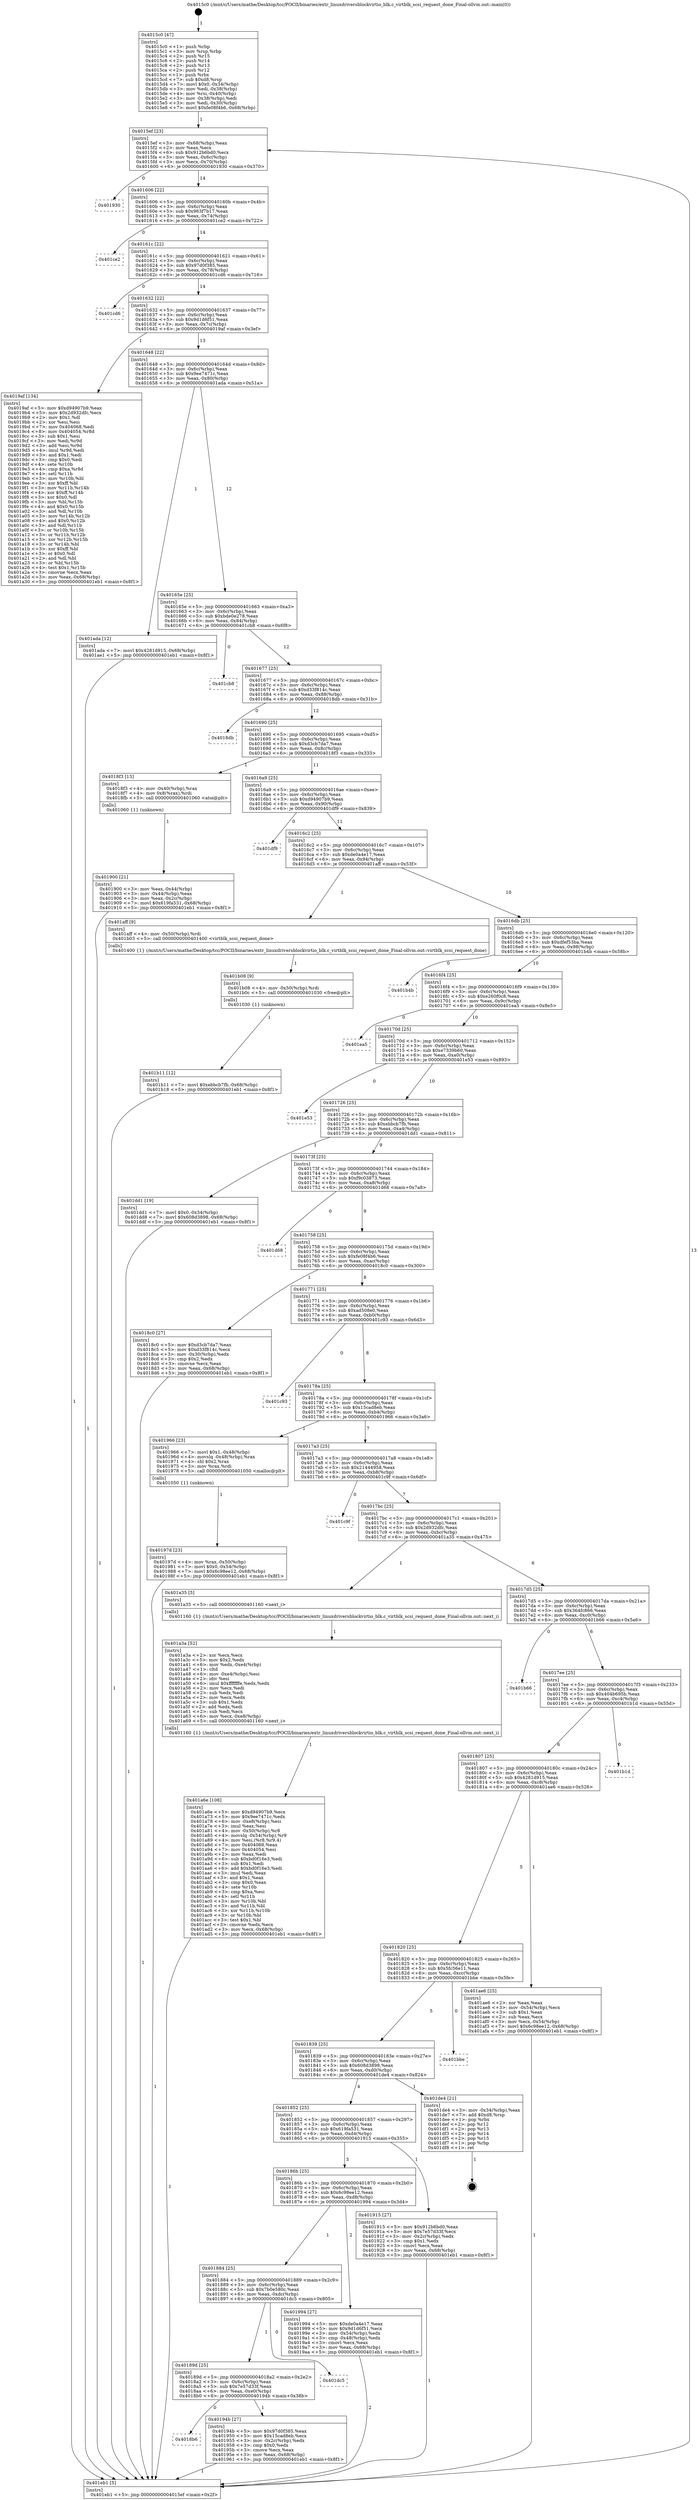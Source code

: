 digraph "0x4015c0" {
  label = "0x4015c0 (/mnt/c/Users/mathe/Desktop/tcc/POCII/binaries/extr_linuxdriversblockvirtio_blk.c_virtblk_scsi_request_done_Final-ollvm.out::main(0))"
  labelloc = "t"
  node[shape=record]

  Entry [label="",width=0.3,height=0.3,shape=circle,fillcolor=black,style=filled]
  "0x4015ef" [label="{
     0x4015ef [23]\l
     | [instrs]\l
     &nbsp;&nbsp;0x4015ef \<+3\>: mov -0x68(%rbp),%eax\l
     &nbsp;&nbsp;0x4015f2 \<+2\>: mov %eax,%ecx\l
     &nbsp;&nbsp;0x4015f4 \<+6\>: sub $0x912b6bd0,%ecx\l
     &nbsp;&nbsp;0x4015fa \<+3\>: mov %eax,-0x6c(%rbp)\l
     &nbsp;&nbsp;0x4015fd \<+3\>: mov %ecx,-0x70(%rbp)\l
     &nbsp;&nbsp;0x401600 \<+6\>: je 0000000000401930 \<main+0x370\>\l
  }"]
  "0x401930" [label="{
     0x401930\l
  }", style=dashed]
  "0x401606" [label="{
     0x401606 [22]\l
     | [instrs]\l
     &nbsp;&nbsp;0x401606 \<+5\>: jmp 000000000040160b \<main+0x4b\>\l
     &nbsp;&nbsp;0x40160b \<+3\>: mov -0x6c(%rbp),%eax\l
     &nbsp;&nbsp;0x40160e \<+5\>: sub $0x963f7b17,%eax\l
     &nbsp;&nbsp;0x401613 \<+3\>: mov %eax,-0x74(%rbp)\l
     &nbsp;&nbsp;0x401616 \<+6\>: je 0000000000401ce2 \<main+0x722\>\l
  }"]
  Exit [label="",width=0.3,height=0.3,shape=circle,fillcolor=black,style=filled,peripheries=2]
  "0x401ce2" [label="{
     0x401ce2\l
  }", style=dashed]
  "0x40161c" [label="{
     0x40161c [22]\l
     | [instrs]\l
     &nbsp;&nbsp;0x40161c \<+5\>: jmp 0000000000401621 \<main+0x61\>\l
     &nbsp;&nbsp;0x401621 \<+3\>: mov -0x6c(%rbp),%eax\l
     &nbsp;&nbsp;0x401624 \<+5\>: sub $0x97d0f385,%eax\l
     &nbsp;&nbsp;0x401629 \<+3\>: mov %eax,-0x78(%rbp)\l
     &nbsp;&nbsp;0x40162c \<+6\>: je 0000000000401cd6 \<main+0x716\>\l
  }"]
  "0x401b11" [label="{
     0x401b11 [12]\l
     | [instrs]\l
     &nbsp;&nbsp;0x401b11 \<+7\>: movl $0xebbcb7fb,-0x68(%rbp)\l
     &nbsp;&nbsp;0x401b18 \<+5\>: jmp 0000000000401eb1 \<main+0x8f1\>\l
  }"]
  "0x401cd6" [label="{
     0x401cd6\l
  }", style=dashed]
  "0x401632" [label="{
     0x401632 [22]\l
     | [instrs]\l
     &nbsp;&nbsp;0x401632 \<+5\>: jmp 0000000000401637 \<main+0x77\>\l
     &nbsp;&nbsp;0x401637 \<+3\>: mov -0x6c(%rbp),%eax\l
     &nbsp;&nbsp;0x40163a \<+5\>: sub $0x9d1d6f51,%eax\l
     &nbsp;&nbsp;0x40163f \<+3\>: mov %eax,-0x7c(%rbp)\l
     &nbsp;&nbsp;0x401642 \<+6\>: je 00000000004019af \<main+0x3ef\>\l
  }"]
  "0x401b08" [label="{
     0x401b08 [9]\l
     | [instrs]\l
     &nbsp;&nbsp;0x401b08 \<+4\>: mov -0x50(%rbp),%rdi\l
     &nbsp;&nbsp;0x401b0c \<+5\>: call 0000000000401030 \<free@plt\>\l
     | [calls]\l
     &nbsp;&nbsp;0x401030 \{1\} (unknown)\l
  }"]
  "0x4019af" [label="{
     0x4019af [134]\l
     | [instrs]\l
     &nbsp;&nbsp;0x4019af \<+5\>: mov $0xd94907b9,%eax\l
     &nbsp;&nbsp;0x4019b4 \<+5\>: mov $0x2d932dfc,%ecx\l
     &nbsp;&nbsp;0x4019b9 \<+2\>: mov $0x1,%dl\l
     &nbsp;&nbsp;0x4019bb \<+2\>: xor %esi,%esi\l
     &nbsp;&nbsp;0x4019bd \<+7\>: mov 0x404068,%edi\l
     &nbsp;&nbsp;0x4019c4 \<+8\>: mov 0x404054,%r8d\l
     &nbsp;&nbsp;0x4019cc \<+3\>: sub $0x1,%esi\l
     &nbsp;&nbsp;0x4019cf \<+3\>: mov %edi,%r9d\l
     &nbsp;&nbsp;0x4019d2 \<+3\>: add %esi,%r9d\l
     &nbsp;&nbsp;0x4019d5 \<+4\>: imul %r9d,%edi\l
     &nbsp;&nbsp;0x4019d9 \<+3\>: and $0x1,%edi\l
     &nbsp;&nbsp;0x4019dc \<+3\>: cmp $0x0,%edi\l
     &nbsp;&nbsp;0x4019df \<+4\>: sete %r10b\l
     &nbsp;&nbsp;0x4019e3 \<+4\>: cmp $0xa,%r8d\l
     &nbsp;&nbsp;0x4019e7 \<+4\>: setl %r11b\l
     &nbsp;&nbsp;0x4019eb \<+3\>: mov %r10b,%bl\l
     &nbsp;&nbsp;0x4019ee \<+3\>: xor $0xff,%bl\l
     &nbsp;&nbsp;0x4019f1 \<+3\>: mov %r11b,%r14b\l
     &nbsp;&nbsp;0x4019f4 \<+4\>: xor $0xff,%r14b\l
     &nbsp;&nbsp;0x4019f8 \<+3\>: xor $0x0,%dl\l
     &nbsp;&nbsp;0x4019fb \<+3\>: mov %bl,%r15b\l
     &nbsp;&nbsp;0x4019fe \<+4\>: and $0x0,%r15b\l
     &nbsp;&nbsp;0x401a02 \<+3\>: and %dl,%r10b\l
     &nbsp;&nbsp;0x401a05 \<+3\>: mov %r14b,%r12b\l
     &nbsp;&nbsp;0x401a08 \<+4\>: and $0x0,%r12b\l
     &nbsp;&nbsp;0x401a0c \<+3\>: and %dl,%r11b\l
     &nbsp;&nbsp;0x401a0f \<+3\>: or %r10b,%r15b\l
     &nbsp;&nbsp;0x401a12 \<+3\>: or %r11b,%r12b\l
     &nbsp;&nbsp;0x401a15 \<+3\>: xor %r12b,%r15b\l
     &nbsp;&nbsp;0x401a18 \<+3\>: or %r14b,%bl\l
     &nbsp;&nbsp;0x401a1b \<+3\>: xor $0xff,%bl\l
     &nbsp;&nbsp;0x401a1e \<+3\>: or $0x0,%dl\l
     &nbsp;&nbsp;0x401a21 \<+2\>: and %dl,%bl\l
     &nbsp;&nbsp;0x401a23 \<+3\>: or %bl,%r15b\l
     &nbsp;&nbsp;0x401a26 \<+4\>: test $0x1,%r15b\l
     &nbsp;&nbsp;0x401a2a \<+3\>: cmovne %ecx,%eax\l
     &nbsp;&nbsp;0x401a2d \<+3\>: mov %eax,-0x68(%rbp)\l
     &nbsp;&nbsp;0x401a30 \<+5\>: jmp 0000000000401eb1 \<main+0x8f1\>\l
  }"]
  "0x401648" [label="{
     0x401648 [22]\l
     | [instrs]\l
     &nbsp;&nbsp;0x401648 \<+5\>: jmp 000000000040164d \<main+0x8d\>\l
     &nbsp;&nbsp;0x40164d \<+3\>: mov -0x6c(%rbp),%eax\l
     &nbsp;&nbsp;0x401650 \<+5\>: sub $0x9ee7471c,%eax\l
     &nbsp;&nbsp;0x401655 \<+3\>: mov %eax,-0x80(%rbp)\l
     &nbsp;&nbsp;0x401658 \<+6\>: je 0000000000401ada \<main+0x51a\>\l
  }"]
  "0x401a6e" [label="{
     0x401a6e [108]\l
     | [instrs]\l
     &nbsp;&nbsp;0x401a6e \<+5\>: mov $0xd94907b9,%ecx\l
     &nbsp;&nbsp;0x401a73 \<+5\>: mov $0x9ee7471c,%edx\l
     &nbsp;&nbsp;0x401a78 \<+6\>: mov -0xe8(%rbp),%esi\l
     &nbsp;&nbsp;0x401a7e \<+3\>: imul %eax,%esi\l
     &nbsp;&nbsp;0x401a81 \<+4\>: mov -0x50(%rbp),%r8\l
     &nbsp;&nbsp;0x401a85 \<+4\>: movslq -0x54(%rbp),%r9\l
     &nbsp;&nbsp;0x401a89 \<+4\>: mov %esi,(%r8,%r9,4)\l
     &nbsp;&nbsp;0x401a8d \<+7\>: mov 0x404068,%eax\l
     &nbsp;&nbsp;0x401a94 \<+7\>: mov 0x404054,%esi\l
     &nbsp;&nbsp;0x401a9b \<+2\>: mov %eax,%edi\l
     &nbsp;&nbsp;0x401a9d \<+6\>: sub $0xbd0f16e3,%edi\l
     &nbsp;&nbsp;0x401aa3 \<+3\>: sub $0x1,%edi\l
     &nbsp;&nbsp;0x401aa6 \<+6\>: add $0xbd0f16e3,%edi\l
     &nbsp;&nbsp;0x401aac \<+3\>: imul %edi,%eax\l
     &nbsp;&nbsp;0x401aaf \<+3\>: and $0x1,%eax\l
     &nbsp;&nbsp;0x401ab2 \<+3\>: cmp $0x0,%eax\l
     &nbsp;&nbsp;0x401ab5 \<+4\>: sete %r10b\l
     &nbsp;&nbsp;0x401ab9 \<+3\>: cmp $0xa,%esi\l
     &nbsp;&nbsp;0x401abc \<+4\>: setl %r11b\l
     &nbsp;&nbsp;0x401ac0 \<+3\>: mov %r10b,%bl\l
     &nbsp;&nbsp;0x401ac3 \<+3\>: and %r11b,%bl\l
     &nbsp;&nbsp;0x401ac6 \<+3\>: xor %r11b,%r10b\l
     &nbsp;&nbsp;0x401ac9 \<+3\>: or %r10b,%bl\l
     &nbsp;&nbsp;0x401acc \<+3\>: test $0x1,%bl\l
     &nbsp;&nbsp;0x401acf \<+3\>: cmovne %edx,%ecx\l
     &nbsp;&nbsp;0x401ad2 \<+3\>: mov %ecx,-0x68(%rbp)\l
     &nbsp;&nbsp;0x401ad5 \<+5\>: jmp 0000000000401eb1 \<main+0x8f1\>\l
  }"]
  "0x401ada" [label="{
     0x401ada [12]\l
     | [instrs]\l
     &nbsp;&nbsp;0x401ada \<+7\>: movl $0x4281d915,-0x68(%rbp)\l
     &nbsp;&nbsp;0x401ae1 \<+5\>: jmp 0000000000401eb1 \<main+0x8f1\>\l
  }"]
  "0x40165e" [label="{
     0x40165e [25]\l
     | [instrs]\l
     &nbsp;&nbsp;0x40165e \<+5\>: jmp 0000000000401663 \<main+0xa3\>\l
     &nbsp;&nbsp;0x401663 \<+3\>: mov -0x6c(%rbp),%eax\l
     &nbsp;&nbsp;0x401666 \<+5\>: sub $0xbde0e278,%eax\l
     &nbsp;&nbsp;0x40166b \<+6\>: mov %eax,-0x84(%rbp)\l
     &nbsp;&nbsp;0x401671 \<+6\>: je 0000000000401cb8 \<main+0x6f8\>\l
  }"]
  "0x401a3a" [label="{
     0x401a3a [52]\l
     | [instrs]\l
     &nbsp;&nbsp;0x401a3a \<+2\>: xor %ecx,%ecx\l
     &nbsp;&nbsp;0x401a3c \<+5\>: mov $0x2,%edx\l
     &nbsp;&nbsp;0x401a41 \<+6\>: mov %edx,-0xe4(%rbp)\l
     &nbsp;&nbsp;0x401a47 \<+1\>: cltd\l
     &nbsp;&nbsp;0x401a48 \<+6\>: mov -0xe4(%rbp),%esi\l
     &nbsp;&nbsp;0x401a4e \<+2\>: idiv %esi\l
     &nbsp;&nbsp;0x401a50 \<+6\>: imul $0xfffffffe,%edx,%edx\l
     &nbsp;&nbsp;0x401a56 \<+2\>: mov %ecx,%edi\l
     &nbsp;&nbsp;0x401a58 \<+2\>: sub %edx,%edi\l
     &nbsp;&nbsp;0x401a5a \<+2\>: mov %ecx,%edx\l
     &nbsp;&nbsp;0x401a5c \<+3\>: sub $0x1,%edx\l
     &nbsp;&nbsp;0x401a5f \<+2\>: add %edx,%edi\l
     &nbsp;&nbsp;0x401a61 \<+2\>: sub %edi,%ecx\l
     &nbsp;&nbsp;0x401a63 \<+6\>: mov %ecx,-0xe8(%rbp)\l
     &nbsp;&nbsp;0x401a69 \<+5\>: call 0000000000401160 \<next_i\>\l
     | [calls]\l
     &nbsp;&nbsp;0x401160 \{1\} (/mnt/c/Users/mathe/Desktop/tcc/POCII/binaries/extr_linuxdriversblockvirtio_blk.c_virtblk_scsi_request_done_Final-ollvm.out::next_i)\l
  }"]
  "0x401cb8" [label="{
     0x401cb8\l
  }", style=dashed]
  "0x401677" [label="{
     0x401677 [25]\l
     | [instrs]\l
     &nbsp;&nbsp;0x401677 \<+5\>: jmp 000000000040167c \<main+0xbc\>\l
     &nbsp;&nbsp;0x40167c \<+3\>: mov -0x6c(%rbp),%eax\l
     &nbsp;&nbsp;0x40167f \<+5\>: sub $0xd33f814c,%eax\l
     &nbsp;&nbsp;0x401684 \<+6\>: mov %eax,-0x88(%rbp)\l
     &nbsp;&nbsp;0x40168a \<+6\>: je 00000000004018db \<main+0x31b\>\l
  }"]
  "0x40197d" [label="{
     0x40197d [23]\l
     | [instrs]\l
     &nbsp;&nbsp;0x40197d \<+4\>: mov %rax,-0x50(%rbp)\l
     &nbsp;&nbsp;0x401981 \<+7\>: movl $0x0,-0x54(%rbp)\l
     &nbsp;&nbsp;0x401988 \<+7\>: movl $0x6c98ee12,-0x68(%rbp)\l
     &nbsp;&nbsp;0x40198f \<+5\>: jmp 0000000000401eb1 \<main+0x8f1\>\l
  }"]
  "0x4018db" [label="{
     0x4018db\l
  }", style=dashed]
  "0x401690" [label="{
     0x401690 [25]\l
     | [instrs]\l
     &nbsp;&nbsp;0x401690 \<+5\>: jmp 0000000000401695 \<main+0xd5\>\l
     &nbsp;&nbsp;0x401695 \<+3\>: mov -0x6c(%rbp),%eax\l
     &nbsp;&nbsp;0x401698 \<+5\>: sub $0xd3cb7da7,%eax\l
     &nbsp;&nbsp;0x40169d \<+6\>: mov %eax,-0x8c(%rbp)\l
     &nbsp;&nbsp;0x4016a3 \<+6\>: je 00000000004018f3 \<main+0x333\>\l
  }"]
  "0x4018b6" [label="{
     0x4018b6\l
  }", style=dashed]
  "0x4018f3" [label="{
     0x4018f3 [13]\l
     | [instrs]\l
     &nbsp;&nbsp;0x4018f3 \<+4\>: mov -0x40(%rbp),%rax\l
     &nbsp;&nbsp;0x4018f7 \<+4\>: mov 0x8(%rax),%rdi\l
     &nbsp;&nbsp;0x4018fb \<+5\>: call 0000000000401060 \<atoi@plt\>\l
     | [calls]\l
     &nbsp;&nbsp;0x401060 \{1\} (unknown)\l
  }"]
  "0x4016a9" [label="{
     0x4016a9 [25]\l
     | [instrs]\l
     &nbsp;&nbsp;0x4016a9 \<+5\>: jmp 00000000004016ae \<main+0xee\>\l
     &nbsp;&nbsp;0x4016ae \<+3\>: mov -0x6c(%rbp),%eax\l
     &nbsp;&nbsp;0x4016b1 \<+5\>: sub $0xd94907b9,%eax\l
     &nbsp;&nbsp;0x4016b6 \<+6\>: mov %eax,-0x90(%rbp)\l
     &nbsp;&nbsp;0x4016bc \<+6\>: je 0000000000401df9 \<main+0x839\>\l
  }"]
  "0x40194b" [label="{
     0x40194b [27]\l
     | [instrs]\l
     &nbsp;&nbsp;0x40194b \<+5\>: mov $0x97d0f385,%eax\l
     &nbsp;&nbsp;0x401950 \<+5\>: mov $0x15cad8eb,%ecx\l
     &nbsp;&nbsp;0x401955 \<+3\>: mov -0x2c(%rbp),%edx\l
     &nbsp;&nbsp;0x401958 \<+3\>: cmp $0x0,%edx\l
     &nbsp;&nbsp;0x40195b \<+3\>: cmove %ecx,%eax\l
     &nbsp;&nbsp;0x40195e \<+3\>: mov %eax,-0x68(%rbp)\l
     &nbsp;&nbsp;0x401961 \<+5\>: jmp 0000000000401eb1 \<main+0x8f1\>\l
  }"]
  "0x401df9" [label="{
     0x401df9\l
  }", style=dashed]
  "0x4016c2" [label="{
     0x4016c2 [25]\l
     | [instrs]\l
     &nbsp;&nbsp;0x4016c2 \<+5\>: jmp 00000000004016c7 \<main+0x107\>\l
     &nbsp;&nbsp;0x4016c7 \<+3\>: mov -0x6c(%rbp),%eax\l
     &nbsp;&nbsp;0x4016ca \<+5\>: sub $0xde0a4e17,%eax\l
     &nbsp;&nbsp;0x4016cf \<+6\>: mov %eax,-0x94(%rbp)\l
     &nbsp;&nbsp;0x4016d5 \<+6\>: je 0000000000401aff \<main+0x53f\>\l
  }"]
  "0x40189d" [label="{
     0x40189d [25]\l
     | [instrs]\l
     &nbsp;&nbsp;0x40189d \<+5\>: jmp 00000000004018a2 \<main+0x2e2\>\l
     &nbsp;&nbsp;0x4018a2 \<+3\>: mov -0x6c(%rbp),%eax\l
     &nbsp;&nbsp;0x4018a5 \<+5\>: sub $0x7e57d33f,%eax\l
     &nbsp;&nbsp;0x4018aa \<+6\>: mov %eax,-0xe0(%rbp)\l
     &nbsp;&nbsp;0x4018b0 \<+6\>: je 000000000040194b \<main+0x38b\>\l
  }"]
  "0x401aff" [label="{
     0x401aff [9]\l
     | [instrs]\l
     &nbsp;&nbsp;0x401aff \<+4\>: mov -0x50(%rbp),%rdi\l
     &nbsp;&nbsp;0x401b03 \<+5\>: call 0000000000401400 \<virtblk_scsi_request_done\>\l
     | [calls]\l
     &nbsp;&nbsp;0x401400 \{1\} (/mnt/c/Users/mathe/Desktop/tcc/POCII/binaries/extr_linuxdriversblockvirtio_blk.c_virtblk_scsi_request_done_Final-ollvm.out::virtblk_scsi_request_done)\l
  }"]
  "0x4016db" [label="{
     0x4016db [25]\l
     | [instrs]\l
     &nbsp;&nbsp;0x4016db \<+5\>: jmp 00000000004016e0 \<main+0x120\>\l
     &nbsp;&nbsp;0x4016e0 \<+3\>: mov -0x6c(%rbp),%eax\l
     &nbsp;&nbsp;0x4016e3 \<+5\>: sub $0xdfef53ba,%eax\l
     &nbsp;&nbsp;0x4016e8 \<+6\>: mov %eax,-0x98(%rbp)\l
     &nbsp;&nbsp;0x4016ee \<+6\>: je 0000000000401b4b \<main+0x58b\>\l
  }"]
  "0x401dc5" [label="{
     0x401dc5\l
  }", style=dashed]
  "0x401b4b" [label="{
     0x401b4b\l
  }", style=dashed]
  "0x4016f4" [label="{
     0x4016f4 [25]\l
     | [instrs]\l
     &nbsp;&nbsp;0x4016f4 \<+5\>: jmp 00000000004016f9 \<main+0x139\>\l
     &nbsp;&nbsp;0x4016f9 \<+3\>: mov -0x6c(%rbp),%eax\l
     &nbsp;&nbsp;0x4016fc \<+5\>: sub $0xe260f0c8,%eax\l
     &nbsp;&nbsp;0x401701 \<+6\>: mov %eax,-0x9c(%rbp)\l
     &nbsp;&nbsp;0x401707 \<+6\>: je 0000000000401ea5 \<main+0x8e5\>\l
  }"]
  "0x401884" [label="{
     0x401884 [25]\l
     | [instrs]\l
     &nbsp;&nbsp;0x401884 \<+5\>: jmp 0000000000401889 \<main+0x2c9\>\l
     &nbsp;&nbsp;0x401889 \<+3\>: mov -0x6c(%rbp),%eax\l
     &nbsp;&nbsp;0x40188c \<+5\>: sub $0x7b0e580c,%eax\l
     &nbsp;&nbsp;0x401891 \<+6\>: mov %eax,-0xdc(%rbp)\l
     &nbsp;&nbsp;0x401897 \<+6\>: je 0000000000401dc5 \<main+0x805\>\l
  }"]
  "0x401ea5" [label="{
     0x401ea5\l
  }", style=dashed]
  "0x40170d" [label="{
     0x40170d [25]\l
     | [instrs]\l
     &nbsp;&nbsp;0x40170d \<+5\>: jmp 0000000000401712 \<main+0x152\>\l
     &nbsp;&nbsp;0x401712 \<+3\>: mov -0x6c(%rbp),%eax\l
     &nbsp;&nbsp;0x401715 \<+5\>: sub $0xe7339b60,%eax\l
     &nbsp;&nbsp;0x40171a \<+6\>: mov %eax,-0xa0(%rbp)\l
     &nbsp;&nbsp;0x401720 \<+6\>: je 0000000000401e53 \<main+0x893\>\l
  }"]
  "0x401994" [label="{
     0x401994 [27]\l
     | [instrs]\l
     &nbsp;&nbsp;0x401994 \<+5\>: mov $0xde0a4e17,%eax\l
     &nbsp;&nbsp;0x401999 \<+5\>: mov $0x9d1d6f51,%ecx\l
     &nbsp;&nbsp;0x40199e \<+3\>: mov -0x54(%rbp),%edx\l
     &nbsp;&nbsp;0x4019a1 \<+3\>: cmp -0x48(%rbp),%edx\l
     &nbsp;&nbsp;0x4019a4 \<+3\>: cmovl %ecx,%eax\l
     &nbsp;&nbsp;0x4019a7 \<+3\>: mov %eax,-0x68(%rbp)\l
     &nbsp;&nbsp;0x4019aa \<+5\>: jmp 0000000000401eb1 \<main+0x8f1\>\l
  }"]
  "0x401e53" [label="{
     0x401e53\l
  }", style=dashed]
  "0x401726" [label="{
     0x401726 [25]\l
     | [instrs]\l
     &nbsp;&nbsp;0x401726 \<+5\>: jmp 000000000040172b \<main+0x16b\>\l
     &nbsp;&nbsp;0x40172b \<+3\>: mov -0x6c(%rbp),%eax\l
     &nbsp;&nbsp;0x40172e \<+5\>: sub $0xebbcb7fb,%eax\l
     &nbsp;&nbsp;0x401733 \<+6\>: mov %eax,-0xa4(%rbp)\l
     &nbsp;&nbsp;0x401739 \<+6\>: je 0000000000401dd1 \<main+0x811\>\l
  }"]
  "0x40186b" [label="{
     0x40186b [25]\l
     | [instrs]\l
     &nbsp;&nbsp;0x40186b \<+5\>: jmp 0000000000401870 \<main+0x2b0\>\l
     &nbsp;&nbsp;0x401870 \<+3\>: mov -0x6c(%rbp),%eax\l
     &nbsp;&nbsp;0x401873 \<+5\>: sub $0x6c98ee12,%eax\l
     &nbsp;&nbsp;0x401878 \<+6\>: mov %eax,-0xd8(%rbp)\l
     &nbsp;&nbsp;0x40187e \<+6\>: je 0000000000401994 \<main+0x3d4\>\l
  }"]
  "0x401dd1" [label="{
     0x401dd1 [19]\l
     | [instrs]\l
     &nbsp;&nbsp;0x401dd1 \<+7\>: movl $0x0,-0x34(%rbp)\l
     &nbsp;&nbsp;0x401dd8 \<+7\>: movl $0x608d3898,-0x68(%rbp)\l
     &nbsp;&nbsp;0x401ddf \<+5\>: jmp 0000000000401eb1 \<main+0x8f1\>\l
  }"]
  "0x40173f" [label="{
     0x40173f [25]\l
     | [instrs]\l
     &nbsp;&nbsp;0x40173f \<+5\>: jmp 0000000000401744 \<main+0x184\>\l
     &nbsp;&nbsp;0x401744 \<+3\>: mov -0x6c(%rbp),%eax\l
     &nbsp;&nbsp;0x401747 \<+5\>: sub $0xf9c03873,%eax\l
     &nbsp;&nbsp;0x40174c \<+6\>: mov %eax,-0xa8(%rbp)\l
     &nbsp;&nbsp;0x401752 \<+6\>: je 0000000000401d68 \<main+0x7a8\>\l
  }"]
  "0x401915" [label="{
     0x401915 [27]\l
     | [instrs]\l
     &nbsp;&nbsp;0x401915 \<+5\>: mov $0x912b6bd0,%eax\l
     &nbsp;&nbsp;0x40191a \<+5\>: mov $0x7e57d33f,%ecx\l
     &nbsp;&nbsp;0x40191f \<+3\>: mov -0x2c(%rbp),%edx\l
     &nbsp;&nbsp;0x401922 \<+3\>: cmp $0x1,%edx\l
     &nbsp;&nbsp;0x401925 \<+3\>: cmovl %ecx,%eax\l
     &nbsp;&nbsp;0x401928 \<+3\>: mov %eax,-0x68(%rbp)\l
     &nbsp;&nbsp;0x40192b \<+5\>: jmp 0000000000401eb1 \<main+0x8f1\>\l
  }"]
  "0x401d68" [label="{
     0x401d68\l
  }", style=dashed]
  "0x401758" [label="{
     0x401758 [25]\l
     | [instrs]\l
     &nbsp;&nbsp;0x401758 \<+5\>: jmp 000000000040175d \<main+0x19d\>\l
     &nbsp;&nbsp;0x40175d \<+3\>: mov -0x6c(%rbp),%eax\l
     &nbsp;&nbsp;0x401760 \<+5\>: sub $0xfe08f4b6,%eax\l
     &nbsp;&nbsp;0x401765 \<+6\>: mov %eax,-0xac(%rbp)\l
     &nbsp;&nbsp;0x40176b \<+6\>: je 00000000004018c0 \<main+0x300\>\l
  }"]
  "0x401852" [label="{
     0x401852 [25]\l
     | [instrs]\l
     &nbsp;&nbsp;0x401852 \<+5\>: jmp 0000000000401857 \<main+0x297\>\l
     &nbsp;&nbsp;0x401857 \<+3\>: mov -0x6c(%rbp),%eax\l
     &nbsp;&nbsp;0x40185a \<+5\>: sub $0x619fa531,%eax\l
     &nbsp;&nbsp;0x40185f \<+6\>: mov %eax,-0xd4(%rbp)\l
     &nbsp;&nbsp;0x401865 \<+6\>: je 0000000000401915 \<main+0x355\>\l
  }"]
  "0x4018c0" [label="{
     0x4018c0 [27]\l
     | [instrs]\l
     &nbsp;&nbsp;0x4018c0 \<+5\>: mov $0xd3cb7da7,%eax\l
     &nbsp;&nbsp;0x4018c5 \<+5\>: mov $0xd33f814c,%ecx\l
     &nbsp;&nbsp;0x4018ca \<+3\>: mov -0x30(%rbp),%edx\l
     &nbsp;&nbsp;0x4018cd \<+3\>: cmp $0x2,%edx\l
     &nbsp;&nbsp;0x4018d0 \<+3\>: cmovne %ecx,%eax\l
     &nbsp;&nbsp;0x4018d3 \<+3\>: mov %eax,-0x68(%rbp)\l
     &nbsp;&nbsp;0x4018d6 \<+5\>: jmp 0000000000401eb1 \<main+0x8f1\>\l
  }"]
  "0x401771" [label="{
     0x401771 [25]\l
     | [instrs]\l
     &nbsp;&nbsp;0x401771 \<+5\>: jmp 0000000000401776 \<main+0x1b6\>\l
     &nbsp;&nbsp;0x401776 \<+3\>: mov -0x6c(%rbp),%eax\l
     &nbsp;&nbsp;0x401779 \<+5\>: sub $0xad508e0,%eax\l
     &nbsp;&nbsp;0x40177e \<+6\>: mov %eax,-0xb0(%rbp)\l
     &nbsp;&nbsp;0x401784 \<+6\>: je 0000000000401c93 \<main+0x6d3\>\l
  }"]
  "0x401eb1" [label="{
     0x401eb1 [5]\l
     | [instrs]\l
     &nbsp;&nbsp;0x401eb1 \<+5\>: jmp 00000000004015ef \<main+0x2f\>\l
  }"]
  "0x4015c0" [label="{
     0x4015c0 [47]\l
     | [instrs]\l
     &nbsp;&nbsp;0x4015c0 \<+1\>: push %rbp\l
     &nbsp;&nbsp;0x4015c1 \<+3\>: mov %rsp,%rbp\l
     &nbsp;&nbsp;0x4015c4 \<+2\>: push %r15\l
     &nbsp;&nbsp;0x4015c6 \<+2\>: push %r14\l
     &nbsp;&nbsp;0x4015c8 \<+2\>: push %r13\l
     &nbsp;&nbsp;0x4015ca \<+2\>: push %r12\l
     &nbsp;&nbsp;0x4015cc \<+1\>: push %rbx\l
     &nbsp;&nbsp;0x4015cd \<+7\>: sub $0xd8,%rsp\l
     &nbsp;&nbsp;0x4015d4 \<+7\>: movl $0x0,-0x34(%rbp)\l
     &nbsp;&nbsp;0x4015db \<+3\>: mov %edi,-0x38(%rbp)\l
     &nbsp;&nbsp;0x4015de \<+4\>: mov %rsi,-0x40(%rbp)\l
     &nbsp;&nbsp;0x4015e2 \<+3\>: mov -0x38(%rbp),%edi\l
     &nbsp;&nbsp;0x4015e5 \<+3\>: mov %edi,-0x30(%rbp)\l
     &nbsp;&nbsp;0x4015e8 \<+7\>: movl $0xfe08f4b6,-0x68(%rbp)\l
  }"]
  "0x401900" [label="{
     0x401900 [21]\l
     | [instrs]\l
     &nbsp;&nbsp;0x401900 \<+3\>: mov %eax,-0x44(%rbp)\l
     &nbsp;&nbsp;0x401903 \<+3\>: mov -0x44(%rbp),%eax\l
     &nbsp;&nbsp;0x401906 \<+3\>: mov %eax,-0x2c(%rbp)\l
     &nbsp;&nbsp;0x401909 \<+7\>: movl $0x619fa531,-0x68(%rbp)\l
     &nbsp;&nbsp;0x401910 \<+5\>: jmp 0000000000401eb1 \<main+0x8f1\>\l
  }"]
  "0x401de4" [label="{
     0x401de4 [21]\l
     | [instrs]\l
     &nbsp;&nbsp;0x401de4 \<+3\>: mov -0x34(%rbp),%eax\l
     &nbsp;&nbsp;0x401de7 \<+7\>: add $0xd8,%rsp\l
     &nbsp;&nbsp;0x401dee \<+1\>: pop %rbx\l
     &nbsp;&nbsp;0x401def \<+2\>: pop %r12\l
     &nbsp;&nbsp;0x401df1 \<+2\>: pop %r13\l
     &nbsp;&nbsp;0x401df3 \<+2\>: pop %r14\l
     &nbsp;&nbsp;0x401df5 \<+2\>: pop %r15\l
     &nbsp;&nbsp;0x401df7 \<+1\>: pop %rbp\l
     &nbsp;&nbsp;0x401df8 \<+1\>: ret\l
  }"]
  "0x401c93" [label="{
     0x401c93\l
  }", style=dashed]
  "0x40178a" [label="{
     0x40178a [25]\l
     | [instrs]\l
     &nbsp;&nbsp;0x40178a \<+5\>: jmp 000000000040178f \<main+0x1cf\>\l
     &nbsp;&nbsp;0x40178f \<+3\>: mov -0x6c(%rbp),%eax\l
     &nbsp;&nbsp;0x401792 \<+5\>: sub $0x15cad8eb,%eax\l
     &nbsp;&nbsp;0x401797 \<+6\>: mov %eax,-0xb4(%rbp)\l
     &nbsp;&nbsp;0x40179d \<+6\>: je 0000000000401966 \<main+0x3a6\>\l
  }"]
  "0x401839" [label="{
     0x401839 [25]\l
     | [instrs]\l
     &nbsp;&nbsp;0x401839 \<+5\>: jmp 000000000040183e \<main+0x27e\>\l
     &nbsp;&nbsp;0x40183e \<+3\>: mov -0x6c(%rbp),%eax\l
     &nbsp;&nbsp;0x401841 \<+5\>: sub $0x608d3898,%eax\l
     &nbsp;&nbsp;0x401846 \<+6\>: mov %eax,-0xd0(%rbp)\l
     &nbsp;&nbsp;0x40184c \<+6\>: je 0000000000401de4 \<main+0x824\>\l
  }"]
  "0x401966" [label="{
     0x401966 [23]\l
     | [instrs]\l
     &nbsp;&nbsp;0x401966 \<+7\>: movl $0x1,-0x48(%rbp)\l
     &nbsp;&nbsp;0x40196d \<+4\>: movslq -0x48(%rbp),%rax\l
     &nbsp;&nbsp;0x401971 \<+4\>: shl $0x2,%rax\l
     &nbsp;&nbsp;0x401975 \<+3\>: mov %rax,%rdi\l
     &nbsp;&nbsp;0x401978 \<+5\>: call 0000000000401050 \<malloc@plt\>\l
     | [calls]\l
     &nbsp;&nbsp;0x401050 \{1\} (unknown)\l
  }"]
  "0x4017a3" [label="{
     0x4017a3 [25]\l
     | [instrs]\l
     &nbsp;&nbsp;0x4017a3 \<+5\>: jmp 00000000004017a8 \<main+0x1e8\>\l
     &nbsp;&nbsp;0x4017a8 \<+3\>: mov -0x6c(%rbp),%eax\l
     &nbsp;&nbsp;0x4017ab \<+5\>: sub $0x21444958,%eax\l
     &nbsp;&nbsp;0x4017b0 \<+6\>: mov %eax,-0xb8(%rbp)\l
     &nbsp;&nbsp;0x4017b6 \<+6\>: je 0000000000401c9f \<main+0x6df\>\l
  }"]
  "0x401bbe" [label="{
     0x401bbe\l
  }", style=dashed]
  "0x401c9f" [label="{
     0x401c9f\l
  }", style=dashed]
  "0x4017bc" [label="{
     0x4017bc [25]\l
     | [instrs]\l
     &nbsp;&nbsp;0x4017bc \<+5\>: jmp 00000000004017c1 \<main+0x201\>\l
     &nbsp;&nbsp;0x4017c1 \<+3\>: mov -0x6c(%rbp),%eax\l
     &nbsp;&nbsp;0x4017c4 \<+5\>: sub $0x2d932dfc,%eax\l
     &nbsp;&nbsp;0x4017c9 \<+6\>: mov %eax,-0xbc(%rbp)\l
     &nbsp;&nbsp;0x4017cf \<+6\>: je 0000000000401a35 \<main+0x475\>\l
  }"]
  "0x401820" [label="{
     0x401820 [25]\l
     | [instrs]\l
     &nbsp;&nbsp;0x401820 \<+5\>: jmp 0000000000401825 \<main+0x265\>\l
     &nbsp;&nbsp;0x401825 \<+3\>: mov -0x6c(%rbp),%eax\l
     &nbsp;&nbsp;0x401828 \<+5\>: sub $0x5fc56e11,%eax\l
     &nbsp;&nbsp;0x40182d \<+6\>: mov %eax,-0xcc(%rbp)\l
     &nbsp;&nbsp;0x401833 \<+6\>: je 0000000000401bbe \<main+0x5fe\>\l
  }"]
  "0x401a35" [label="{
     0x401a35 [5]\l
     | [instrs]\l
     &nbsp;&nbsp;0x401a35 \<+5\>: call 0000000000401160 \<next_i\>\l
     | [calls]\l
     &nbsp;&nbsp;0x401160 \{1\} (/mnt/c/Users/mathe/Desktop/tcc/POCII/binaries/extr_linuxdriversblockvirtio_blk.c_virtblk_scsi_request_done_Final-ollvm.out::next_i)\l
  }"]
  "0x4017d5" [label="{
     0x4017d5 [25]\l
     | [instrs]\l
     &nbsp;&nbsp;0x4017d5 \<+5\>: jmp 00000000004017da \<main+0x21a\>\l
     &nbsp;&nbsp;0x4017da \<+3\>: mov -0x6c(%rbp),%eax\l
     &nbsp;&nbsp;0x4017dd \<+5\>: sub $0x364fc866,%eax\l
     &nbsp;&nbsp;0x4017e2 \<+6\>: mov %eax,-0xc0(%rbp)\l
     &nbsp;&nbsp;0x4017e8 \<+6\>: je 0000000000401b66 \<main+0x5a6\>\l
  }"]
  "0x401ae6" [label="{
     0x401ae6 [25]\l
     | [instrs]\l
     &nbsp;&nbsp;0x401ae6 \<+2\>: xor %eax,%eax\l
     &nbsp;&nbsp;0x401ae8 \<+3\>: mov -0x54(%rbp),%ecx\l
     &nbsp;&nbsp;0x401aeb \<+3\>: sub $0x1,%eax\l
     &nbsp;&nbsp;0x401aee \<+2\>: sub %eax,%ecx\l
     &nbsp;&nbsp;0x401af0 \<+3\>: mov %ecx,-0x54(%rbp)\l
     &nbsp;&nbsp;0x401af3 \<+7\>: movl $0x6c98ee12,-0x68(%rbp)\l
     &nbsp;&nbsp;0x401afa \<+5\>: jmp 0000000000401eb1 \<main+0x8f1\>\l
  }"]
  "0x401b66" [label="{
     0x401b66\l
  }", style=dashed]
  "0x4017ee" [label="{
     0x4017ee [25]\l
     | [instrs]\l
     &nbsp;&nbsp;0x4017ee \<+5\>: jmp 00000000004017f3 \<main+0x233\>\l
     &nbsp;&nbsp;0x4017f3 \<+3\>: mov -0x6c(%rbp),%eax\l
     &nbsp;&nbsp;0x4017f6 \<+5\>: sub $0x404b695b,%eax\l
     &nbsp;&nbsp;0x4017fb \<+6\>: mov %eax,-0xc4(%rbp)\l
     &nbsp;&nbsp;0x401801 \<+6\>: je 0000000000401b1d \<main+0x55d\>\l
  }"]
  "0x401807" [label="{
     0x401807 [25]\l
     | [instrs]\l
     &nbsp;&nbsp;0x401807 \<+5\>: jmp 000000000040180c \<main+0x24c\>\l
     &nbsp;&nbsp;0x40180c \<+3\>: mov -0x6c(%rbp),%eax\l
     &nbsp;&nbsp;0x40180f \<+5\>: sub $0x4281d915,%eax\l
     &nbsp;&nbsp;0x401814 \<+6\>: mov %eax,-0xc8(%rbp)\l
     &nbsp;&nbsp;0x40181a \<+6\>: je 0000000000401ae6 \<main+0x526\>\l
  }"]
  "0x401b1d" [label="{
     0x401b1d\l
  }", style=dashed]
  Entry -> "0x4015c0" [label=" 1"]
  "0x4015ef" -> "0x401930" [label=" 0"]
  "0x4015ef" -> "0x401606" [label=" 14"]
  "0x401de4" -> Exit [label=" 1"]
  "0x401606" -> "0x401ce2" [label=" 0"]
  "0x401606" -> "0x40161c" [label=" 14"]
  "0x401dd1" -> "0x401eb1" [label=" 1"]
  "0x40161c" -> "0x401cd6" [label=" 0"]
  "0x40161c" -> "0x401632" [label=" 14"]
  "0x401b11" -> "0x401eb1" [label=" 1"]
  "0x401632" -> "0x4019af" [label=" 1"]
  "0x401632" -> "0x401648" [label=" 13"]
  "0x401b08" -> "0x401b11" [label=" 1"]
  "0x401648" -> "0x401ada" [label=" 1"]
  "0x401648" -> "0x40165e" [label=" 12"]
  "0x401aff" -> "0x401b08" [label=" 1"]
  "0x40165e" -> "0x401cb8" [label=" 0"]
  "0x40165e" -> "0x401677" [label=" 12"]
  "0x401ae6" -> "0x401eb1" [label=" 1"]
  "0x401677" -> "0x4018db" [label=" 0"]
  "0x401677" -> "0x401690" [label=" 12"]
  "0x401ada" -> "0x401eb1" [label=" 1"]
  "0x401690" -> "0x4018f3" [label=" 1"]
  "0x401690" -> "0x4016a9" [label=" 11"]
  "0x401a6e" -> "0x401eb1" [label=" 1"]
  "0x4016a9" -> "0x401df9" [label=" 0"]
  "0x4016a9" -> "0x4016c2" [label=" 11"]
  "0x401a3a" -> "0x401a6e" [label=" 1"]
  "0x4016c2" -> "0x401aff" [label=" 1"]
  "0x4016c2" -> "0x4016db" [label=" 10"]
  "0x4019af" -> "0x401eb1" [label=" 1"]
  "0x4016db" -> "0x401b4b" [label=" 0"]
  "0x4016db" -> "0x4016f4" [label=" 10"]
  "0x401994" -> "0x401eb1" [label=" 2"]
  "0x4016f4" -> "0x401ea5" [label=" 0"]
  "0x4016f4" -> "0x40170d" [label=" 10"]
  "0x401966" -> "0x40197d" [label=" 1"]
  "0x40170d" -> "0x401e53" [label=" 0"]
  "0x40170d" -> "0x401726" [label=" 10"]
  "0x40194b" -> "0x401eb1" [label=" 1"]
  "0x401726" -> "0x401dd1" [label=" 1"]
  "0x401726" -> "0x40173f" [label=" 9"]
  "0x40189d" -> "0x40194b" [label=" 1"]
  "0x40173f" -> "0x401d68" [label=" 0"]
  "0x40173f" -> "0x401758" [label=" 9"]
  "0x401a35" -> "0x401a3a" [label=" 1"]
  "0x401758" -> "0x4018c0" [label=" 1"]
  "0x401758" -> "0x401771" [label=" 8"]
  "0x4018c0" -> "0x401eb1" [label=" 1"]
  "0x4015c0" -> "0x4015ef" [label=" 1"]
  "0x401eb1" -> "0x4015ef" [label=" 13"]
  "0x4018f3" -> "0x401900" [label=" 1"]
  "0x401900" -> "0x401eb1" [label=" 1"]
  "0x401884" -> "0x401dc5" [label=" 0"]
  "0x401771" -> "0x401c93" [label=" 0"]
  "0x401771" -> "0x40178a" [label=" 8"]
  "0x40197d" -> "0x401eb1" [label=" 1"]
  "0x40178a" -> "0x401966" [label=" 1"]
  "0x40178a" -> "0x4017a3" [label=" 7"]
  "0x40186b" -> "0x401994" [label=" 2"]
  "0x4017a3" -> "0x401c9f" [label=" 0"]
  "0x4017a3" -> "0x4017bc" [label=" 7"]
  "0x40189d" -> "0x4018b6" [label=" 0"]
  "0x4017bc" -> "0x401a35" [label=" 1"]
  "0x4017bc" -> "0x4017d5" [label=" 6"]
  "0x401852" -> "0x40186b" [label=" 3"]
  "0x4017d5" -> "0x401b66" [label=" 0"]
  "0x4017d5" -> "0x4017ee" [label=" 6"]
  "0x401852" -> "0x401915" [label=" 1"]
  "0x4017ee" -> "0x401b1d" [label=" 0"]
  "0x4017ee" -> "0x401807" [label=" 6"]
  "0x401884" -> "0x40189d" [label=" 1"]
  "0x401807" -> "0x401ae6" [label=" 1"]
  "0x401807" -> "0x401820" [label=" 5"]
  "0x401915" -> "0x401eb1" [label=" 1"]
  "0x401820" -> "0x401bbe" [label=" 0"]
  "0x401820" -> "0x401839" [label=" 5"]
  "0x40186b" -> "0x401884" [label=" 1"]
  "0x401839" -> "0x401de4" [label=" 1"]
  "0x401839" -> "0x401852" [label=" 4"]
}
